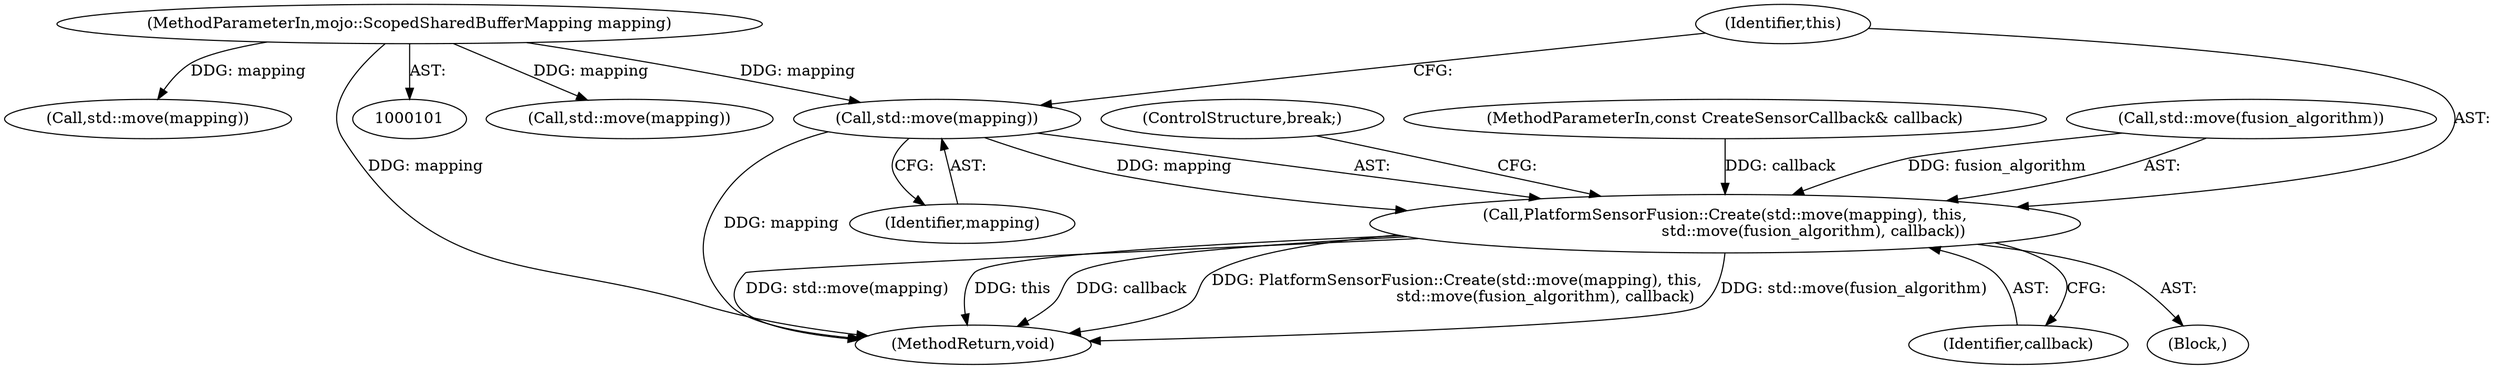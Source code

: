 digraph "1_Chrome_c0c8978849ac57e4ecd613ddc8ff7852a2054734_27@API" {
"1000135" [label="(Call,std::move(mapping))"];
"1000103" [label="(MethodParameterIn,mojo::ScopedSharedBufferMapping mapping)"];
"1000134" [label="(Call,PlatformSensorFusion::Create(std::move(mapping), this,\n                                    std::move(fusion_algorithm), callback))"];
"1000133" [label="(Block,)"];
"1000135" [label="(Call,std::move(mapping))"];
"1000134" [label="(Call,PlatformSensorFusion::Create(std::move(mapping), this,\n                                    std::move(fusion_algorithm), callback))"];
"1000141" [label="(ControlStructure,break;)"];
"1000104" [label="(MethodParameterIn,const CreateSensorCallback& callback)"];
"1000138" [label="(Call,std::move(fusion_algorithm))"];
"1000128" [label="(Call,std::move(mapping))"];
"1000140" [label="(Identifier,callback)"];
"1000153" [label="(Call,std::move(mapping))"];
"1000103" [label="(MethodParameterIn,mojo::ScopedSharedBufferMapping mapping)"];
"1000163" [label="(MethodReturn,void)"];
"1000136" [label="(Identifier,mapping)"];
"1000137" [label="(Identifier,this)"];
"1000135" -> "1000134"  [label="AST: "];
"1000135" -> "1000136"  [label="CFG: "];
"1000136" -> "1000135"  [label="AST: "];
"1000137" -> "1000135"  [label="CFG: "];
"1000135" -> "1000163"  [label="DDG: mapping"];
"1000135" -> "1000134"  [label="DDG: mapping"];
"1000103" -> "1000135"  [label="DDG: mapping"];
"1000103" -> "1000101"  [label="AST: "];
"1000103" -> "1000163"  [label="DDG: mapping"];
"1000103" -> "1000128"  [label="DDG: mapping"];
"1000103" -> "1000153"  [label="DDG: mapping"];
"1000134" -> "1000133"  [label="AST: "];
"1000134" -> "1000140"  [label="CFG: "];
"1000137" -> "1000134"  [label="AST: "];
"1000138" -> "1000134"  [label="AST: "];
"1000140" -> "1000134"  [label="AST: "];
"1000141" -> "1000134"  [label="CFG: "];
"1000134" -> "1000163"  [label="DDG: std::move(mapping)"];
"1000134" -> "1000163"  [label="DDG: this"];
"1000134" -> "1000163"  [label="DDG: callback"];
"1000134" -> "1000163"  [label="DDG: PlatformSensorFusion::Create(std::move(mapping), this,\n                                    std::move(fusion_algorithm), callback)"];
"1000134" -> "1000163"  [label="DDG: std::move(fusion_algorithm)"];
"1000138" -> "1000134"  [label="DDG: fusion_algorithm"];
"1000104" -> "1000134"  [label="DDG: callback"];
}
